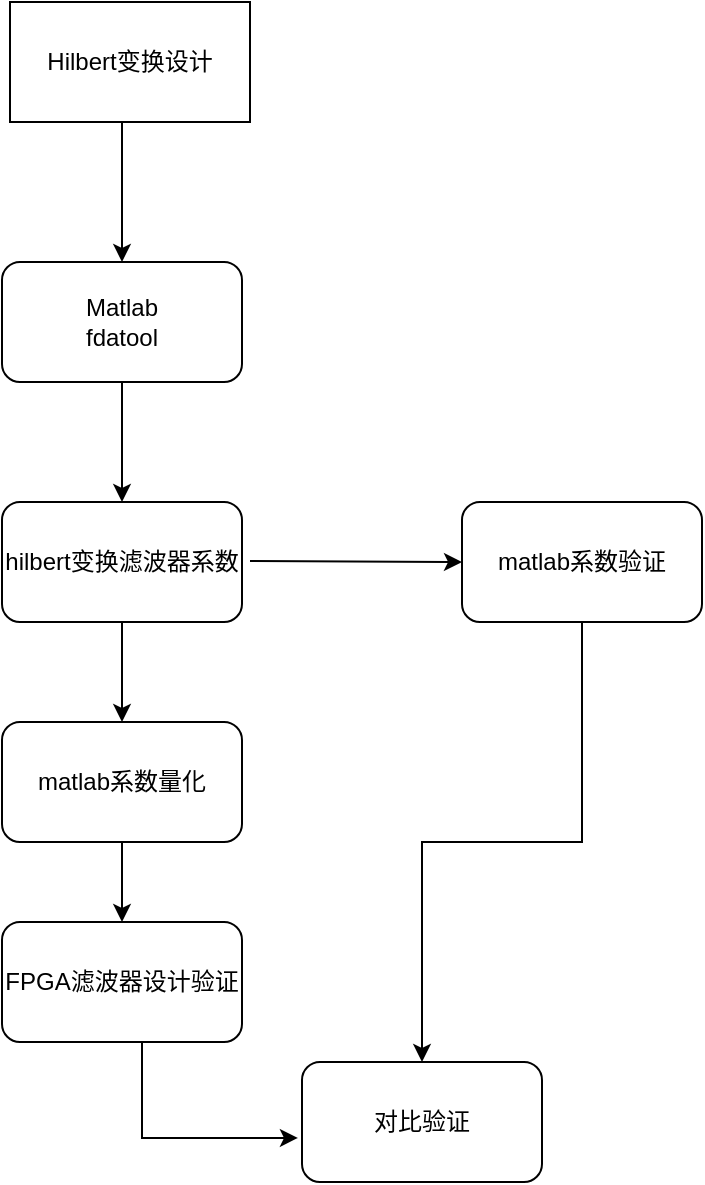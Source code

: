 <mxfile version="14.7.0" type="github">
  <diagram id="aplQocRj7TMCEZP6e3S8" name="Page-1">
    <mxGraphModel dx="1422" dy="794" grid="1" gridSize="10" guides="1" tooltips="1" connect="1" arrows="1" fold="1" page="1" pageScale="1" pageWidth="827" pageHeight="1169" math="0" shadow="0">
      <root>
        <mxCell id="0" />
        <mxCell id="1" parent="0" />
        <mxCell id="sjYW8ykrXQO8NGVAhwrA-1" value="Hilbert变换设计" style="rounded=0;whiteSpace=wrap;html=1;" vertex="1" parent="1">
          <mxGeometry x="294" y="150" width="120" height="60" as="geometry" />
        </mxCell>
        <mxCell id="sjYW8ykrXQO8NGVAhwrA-2" value="" style="endArrow=classic;html=1;" edge="1" parent="1">
          <mxGeometry width="50" height="50" relative="1" as="geometry">
            <mxPoint x="350" y="210" as="sourcePoint" />
            <mxPoint x="350" y="280" as="targetPoint" />
          </mxGeometry>
        </mxCell>
        <mxCell id="sjYW8ykrXQO8NGVAhwrA-5" style="edgeStyle=orthogonalEdgeStyle;rounded=0;orthogonalLoop=1;jettySize=auto;html=1;exitX=0.5;exitY=1;exitDx=0;exitDy=0;" edge="1" parent="1" source="sjYW8ykrXQO8NGVAhwrA-3" target="sjYW8ykrXQO8NGVAhwrA-4">
          <mxGeometry relative="1" as="geometry" />
        </mxCell>
        <mxCell id="sjYW8ykrXQO8NGVAhwrA-3" value="Matlab&lt;br&gt;fdatool" style="rounded=1;whiteSpace=wrap;html=1;" vertex="1" parent="1">
          <mxGeometry x="290" y="280" width="120" height="60" as="geometry" />
        </mxCell>
        <mxCell id="sjYW8ykrXQO8NGVAhwrA-8" style="edgeStyle=orthogonalEdgeStyle;rounded=0;orthogonalLoop=1;jettySize=auto;html=1;exitX=0.5;exitY=1;exitDx=0;exitDy=0;" edge="1" parent="1" source="sjYW8ykrXQO8NGVAhwrA-4" target="sjYW8ykrXQO8NGVAhwrA-7">
          <mxGeometry relative="1" as="geometry" />
        </mxCell>
        <mxCell id="sjYW8ykrXQO8NGVAhwrA-4" value="hilbert变换滤波器系数" style="rounded=1;whiteSpace=wrap;html=1;" vertex="1" parent="1">
          <mxGeometry x="290" y="400" width="120" height="60" as="geometry" />
        </mxCell>
        <mxCell id="sjYW8ykrXQO8NGVAhwrA-12" style="edgeStyle=orthogonalEdgeStyle;rounded=0;orthogonalLoop=1;jettySize=auto;html=1;exitX=0.5;exitY=1;exitDx=0;exitDy=0;entryX=0.5;entryY=0;entryDx=0;entryDy=0;" edge="1" parent="1" source="sjYW8ykrXQO8NGVAhwrA-7" target="sjYW8ykrXQO8NGVAhwrA-11">
          <mxGeometry relative="1" as="geometry" />
        </mxCell>
        <mxCell id="sjYW8ykrXQO8NGVAhwrA-7" value="matlab系数量化" style="rounded=1;whiteSpace=wrap;html=1;" vertex="1" parent="1">
          <mxGeometry x="290" y="510" width="120" height="60" as="geometry" />
        </mxCell>
        <mxCell id="sjYW8ykrXQO8NGVAhwrA-16" style="edgeStyle=orthogonalEdgeStyle;rounded=0;orthogonalLoop=1;jettySize=auto;html=1;exitX=0.5;exitY=1;exitDx=0;exitDy=0;entryX=0.5;entryY=0;entryDx=0;entryDy=0;" edge="1" parent="1" source="sjYW8ykrXQO8NGVAhwrA-9" target="sjYW8ykrXQO8NGVAhwrA-14">
          <mxGeometry relative="1" as="geometry" />
        </mxCell>
        <mxCell id="sjYW8ykrXQO8NGVAhwrA-9" value="matlab系数验证" style="rounded=1;whiteSpace=wrap;html=1;" vertex="1" parent="1">
          <mxGeometry x="520" y="400" width="120" height="60" as="geometry" />
        </mxCell>
        <mxCell id="sjYW8ykrXQO8NGVAhwrA-10" value="" style="endArrow=classic;html=1;entryX=0;entryY=0.5;entryDx=0;entryDy=0;" edge="1" parent="1" target="sjYW8ykrXQO8NGVAhwrA-9">
          <mxGeometry width="50" height="50" relative="1" as="geometry">
            <mxPoint x="414" y="429.5" as="sourcePoint" />
            <mxPoint x="494" y="429.5" as="targetPoint" />
          </mxGeometry>
        </mxCell>
        <mxCell id="sjYW8ykrXQO8NGVAhwrA-15" style="edgeStyle=orthogonalEdgeStyle;rounded=0;orthogonalLoop=1;jettySize=auto;html=1;entryX=-0.017;entryY=0.633;entryDx=0;entryDy=0;entryPerimeter=0;" edge="1" parent="1" source="sjYW8ykrXQO8NGVAhwrA-11" target="sjYW8ykrXQO8NGVAhwrA-14">
          <mxGeometry relative="1" as="geometry">
            <Array as="points">
              <mxPoint x="360" y="718" />
            </Array>
          </mxGeometry>
        </mxCell>
        <mxCell id="sjYW8ykrXQO8NGVAhwrA-11" value="FPGA滤波器设计验证" style="rounded=1;whiteSpace=wrap;html=1;" vertex="1" parent="1">
          <mxGeometry x="290" y="610" width="120" height="60" as="geometry" />
        </mxCell>
        <mxCell id="sjYW8ykrXQO8NGVAhwrA-14" value="对比验证" style="rounded=1;whiteSpace=wrap;html=1;" vertex="1" parent="1">
          <mxGeometry x="440" y="680" width="120" height="60" as="geometry" />
        </mxCell>
      </root>
    </mxGraphModel>
  </diagram>
</mxfile>
